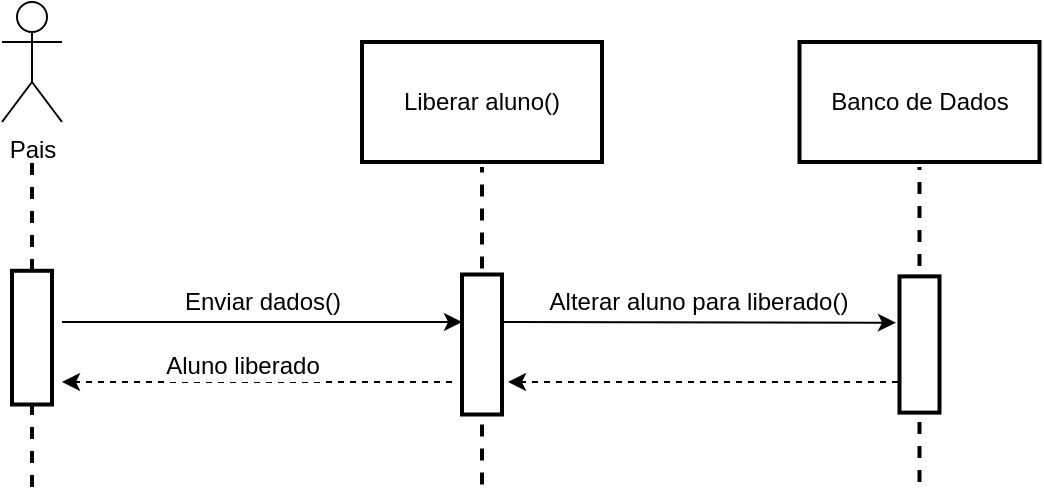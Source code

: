 <mxfile version="12.5.6" type="device"><diagram id="C5RBs43oDa-KdzZeNtuy" name="Page-1"><mxGraphModel dx="1185" dy="621" grid="1" gridSize="10" guides="1" tooltips="1" connect="1" arrows="1" fold="1" page="1" pageScale="1" pageWidth="1169" pageHeight="827" background="none" math="0" shadow="0"><root><mxCell id="WIyWlLk6GJQsqaUBKTNV-0"/><mxCell id="WIyWlLk6GJQsqaUBKTNV-1" parent="WIyWlLk6GJQsqaUBKTNV-0"/><mxCell id="uXj5kxqafkHv1mB6yQvV-0" value="Pais" style="shape=umlActor;verticalLabelPosition=bottom;labelBackgroundColor=#ffffff;verticalAlign=top;html=1;outlineConnect=0;" parent="WIyWlLk6GJQsqaUBKTNV-1" vertex="1"><mxGeometry x="40" y="40" width="30" height="60" as="geometry"/></mxCell><mxCell id="uXj5kxqafkHv1mB6yQvV-7" value="" style="line;strokeWidth=2;html=1;perimeter=backbonePerimeter;points=[];outlineConnect=0;dashed=1;rotation=-90;" parent="WIyWlLk6GJQsqaUBKTNV-1" vertex="1"><mxGeometry x="200.62" y="196.88" width="158.75" height="10" as="geometry"/></mxCell><mxCell id="uXj5kxqafkHv1mB6yQvV-9" value="" style="rounded=0;whiteSpace=wrap;html=1;strokeWidth=2;rotation=-90;" parent="WIyWlLk6GJQsqaUBKTNV-1" vertex="1"><mxGeometry x="245" y="201.25" width="70" height="20" as="geometry"/></mxCell><mxCell id="uXj5kxqafkHv1mB6yQvV-11" value="Liberar aluno()" style="rounded=0;whiteSpace=wrap;html=1;strokeWidth=2;" parent="WIyWlLk6GJQsqaUBKTNV-1" vertex="1"><mxGeometry x="220" y="60" width="120" height="60" as="geometry"/></mxCell><mxCell id="uXj5kxqafkHv1mB6yQvV-13" value="" style="line;strokeWidth=2;html=1;perimeter=backbonePerimeter;points=[];outlineConnect=0;dashed=1;rotation=-90;" parent="WIyWlLk6GJQsqaUBKTNV-1" vertex="1"><mxGeometry x="-26.25" y="196.25" width="162.5" height="10" as="geometry"/></mxCell><mxCell id="uXj5kxqafkHv1mB6yQvV-14" value="" style="rounded=0;whiteSpace=wrap;html=1;strokeWidth=2;rotation=-90;" parent="WIyWlLk6GJQsqaUBKTNV-1" vertex="1"><mxGeometry x="21.57" y="197.82" width="66.86" height="20" as="geometry"/></mxCell><mxCell id="uXj5kxqafkHv1mB6yQvV-18" value="" style="endArrow=classic;html=1;" parent="WIyWlLk6GJQsqaUBKTNV-1" edge="1"><mxGeometry width="50" height="50" relative="1" as="geometry"><mxPoint x="70" y="200" as="sourcePoint"/><mxPoint x="270" y="200" as="targetPoint"/></mxGeometry></mxCell><mxCell id="uXj5kxqafkHv1mB6yQvV-19" value="Enviar dados()" style="text;html=1;align=center;verticalAlign=middle;resizable=0;points=[];labelBackgroundColor=#ffffff;" parent="uXj5kxqafkHv1mB6yQvV-18" vertex="1" connectable="0"><mxGeometry x="0.4" y="-2" relative="1" as="geometry"><mxPoint x="-40" y="-12" as="offset"/></mxGeometry></mxCell><mxCell id="uXj5kxqafkHv1mB6yQvV-20" value="" style="line;strokeWidth=2;html=1;perimeter=backbonePerimeter;points=[];outlineConnect=0;dashed=1;rotation=-90;" parent="WIyWlLk6GJQsqaUBKTNV-1" vertex="1"><mxGeometry x="420" y="196.25" width="157.5" height="10" as="geometry"/></mxCell><mxCell id="uXj5kxqafkHv1mB6yQvV-21" value="" style="rounded=0;whiteSpace=wrap;html=1;strokeWidth=2;rotation=-90;" parent="WIyWlLk6GJQsqaUBKTNV-1" vertex="1"><mxGeometry x="464.69" y="201.25" width="68.12" height="20" as="geometry"/></mxCell><mxCell id="uXj5kxqafkHv1mB6yQvV-22" value="Banco de Dados" style="rounded=0;whiteSpace=wrap;html=1;strokeWidth=2;" parent="WIyWlLk6GJQsqaUBKTNV-1" vertex="1"><mxGeometry x="438.75" y="60" width="120" height="60" as="geometry"/></mxCell><mxCell id="uXj5kxqafkHv1mB6yQvV-23" value="" style="endArrow=classic;html=1;entryX=0.914;entryY=-0.15;entryDx=0;entryDy=0;entryPerimeter=0;" parent="WIyWlLk6GJQsqaUBKTNV-1" edge="1"><mxGeometry width="50" height="50" relative="1" as="geometry"><mxPoint x="290" y="200" as="sourcePoint"/><mxPoint x="487" y="200.33" as="targetPoint"/></mxGeometry></mxCell><mxCell id="uXj5kxqafkHv1mB6yQvV-24" value="Alterar aluno para liberado()" style="text;html=1;align=center;verticalAlign=middle;resizable=0;points=[];labelBackgroundColor=#ffffff;" parent="uXj5kxqafkHv1mB6yQvV-23" vertex="1" connectable="0"><mxGeometry x="0.4" y="-2" relative="1" as="geometry"><mxPoint x="-40" y="-12" as="offset"/></mxGeometry></mxCell><mxCell id="uXj5kxqafkHv1mB6yQvV-25" value="" style="endArrow=classic;html=1;dashed=1;" parent="WIyWlLk6GJQsqaUBKTNV-1" edge="1"><mxGeometry width="50" height="50" relative="1" as="geometry"><mxPoint x="488" y="230" as="sourcePoint"/><mxPoint x="293" y="230" as="targetPoint"/></mxGeometry></mxCell><mxCell id="g0WJtnFvXcIvdy32x_yS-0" value="" style="endArrow=classic;html=1;dashed=1;" edge="1" parent="WIyWlLk6GJQsqaUBKTNV-1"><mxGeometry width="50" height="50" relative="1" as="geometry"><mxPoint x="265" y="230" as="sourcePoint"/><mxPoint x="70" y="230" as="targetPoint"/></mxGeometry></mxCell><mxCell id="g0WJtnFvXcIvdy32x_yS-1" value="Aluno liberado" style="text;html=1;align=center;verticalAlign=middle;resizable=0;points=[];labelBackgroundColor=#ffffff;" vertex="1" connectable="0" parent="g0WJtnFvXcIvdy32x_yS-0"><mxGeometry x="0.21" y="1" relative="1" as="geometry"><mxPoint x="13" y="-9.75" as="offset"/></mxGeometry></mxCell></root></mxGraphModel></diagram></mxfile>